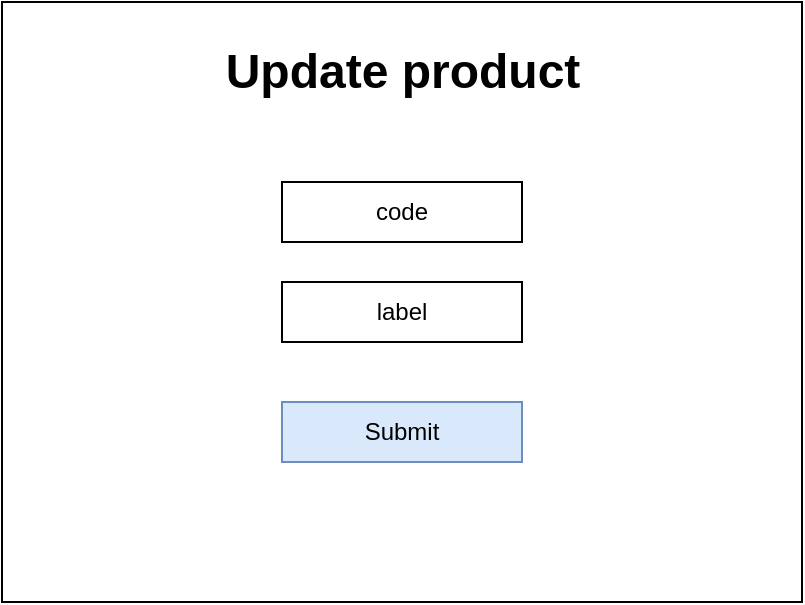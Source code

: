 <mxfile>
    <diagram id="kc85KIfVrFXvi8ETNSCJ" name="Page-1">
        <mxGraphModel dx="197" dy="288" grid="1" gridSize="10" guides="1" tooltips="1" connect="1" arrows="1" fold="1" page="1" pageScale="1" pageWidth="827" pageHeight="1169" math="0" shadow="0">
            <root>
                <mxCell id="0"/>
                <mxCell id="1" parent="0"/>
                <mxCell id="2" value="" style="rounded=0;whiteSpace=wrap;html=1;" parent="1" vertex="1">
                    <mxGeometry x="30" y="50" width="400" height="300" as="geometry"/>
                </mxCell>
                <mxCell id="3" value="code" style="rounded=0;whiteSpace=wrap;html=1;" parent="1" vertex="1">
                    <mxGeometry x="170" y="140" width="120" height="30" as="geometry"/>
                </mxCell>
                <mxCell id="4" value="label" style="rounded=0;whiteSpace=wrap;html=1;" parent="1" vertex="1">
                    <mxGeometry x="170" y="190" width="120" height="30" as="geometry"/>
                </mxCell>
                <mxCell id="6" value="Submit" style="rounded=0;whiteSpace=wrap;html=1;fillColor=#dae8fc;strokeColor=#6c8ebf;" parent="1" vertex="1">
                    <mxGeometry x="170" y="250" width="120" height="30" as="geometry"/>
                </mxCell>
                <mxCell id="L5lTysUfUO5zeyv_Ckmo-6" value="&lt;h1&gt;Update product&lt;/h1&gt;" style="text;html=1;strokeColor=none;fillColor=none;align=center;verticalAlign=middle;whiteSpace=wrap;rounded=0;" parent="1" vertex="1">
                    <mxGeometry x="117.5" y="70" width="225" height="30" as="geometry"/>
                </mxCell>
            </root>
        </mxGraphModel>
    </diagram>
</mxfile>